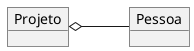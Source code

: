 @startuml mod01ima08
object "Projeto" as o1
object "Pessoa" as o2
left to right direction
o1 o-- o2
@enduml